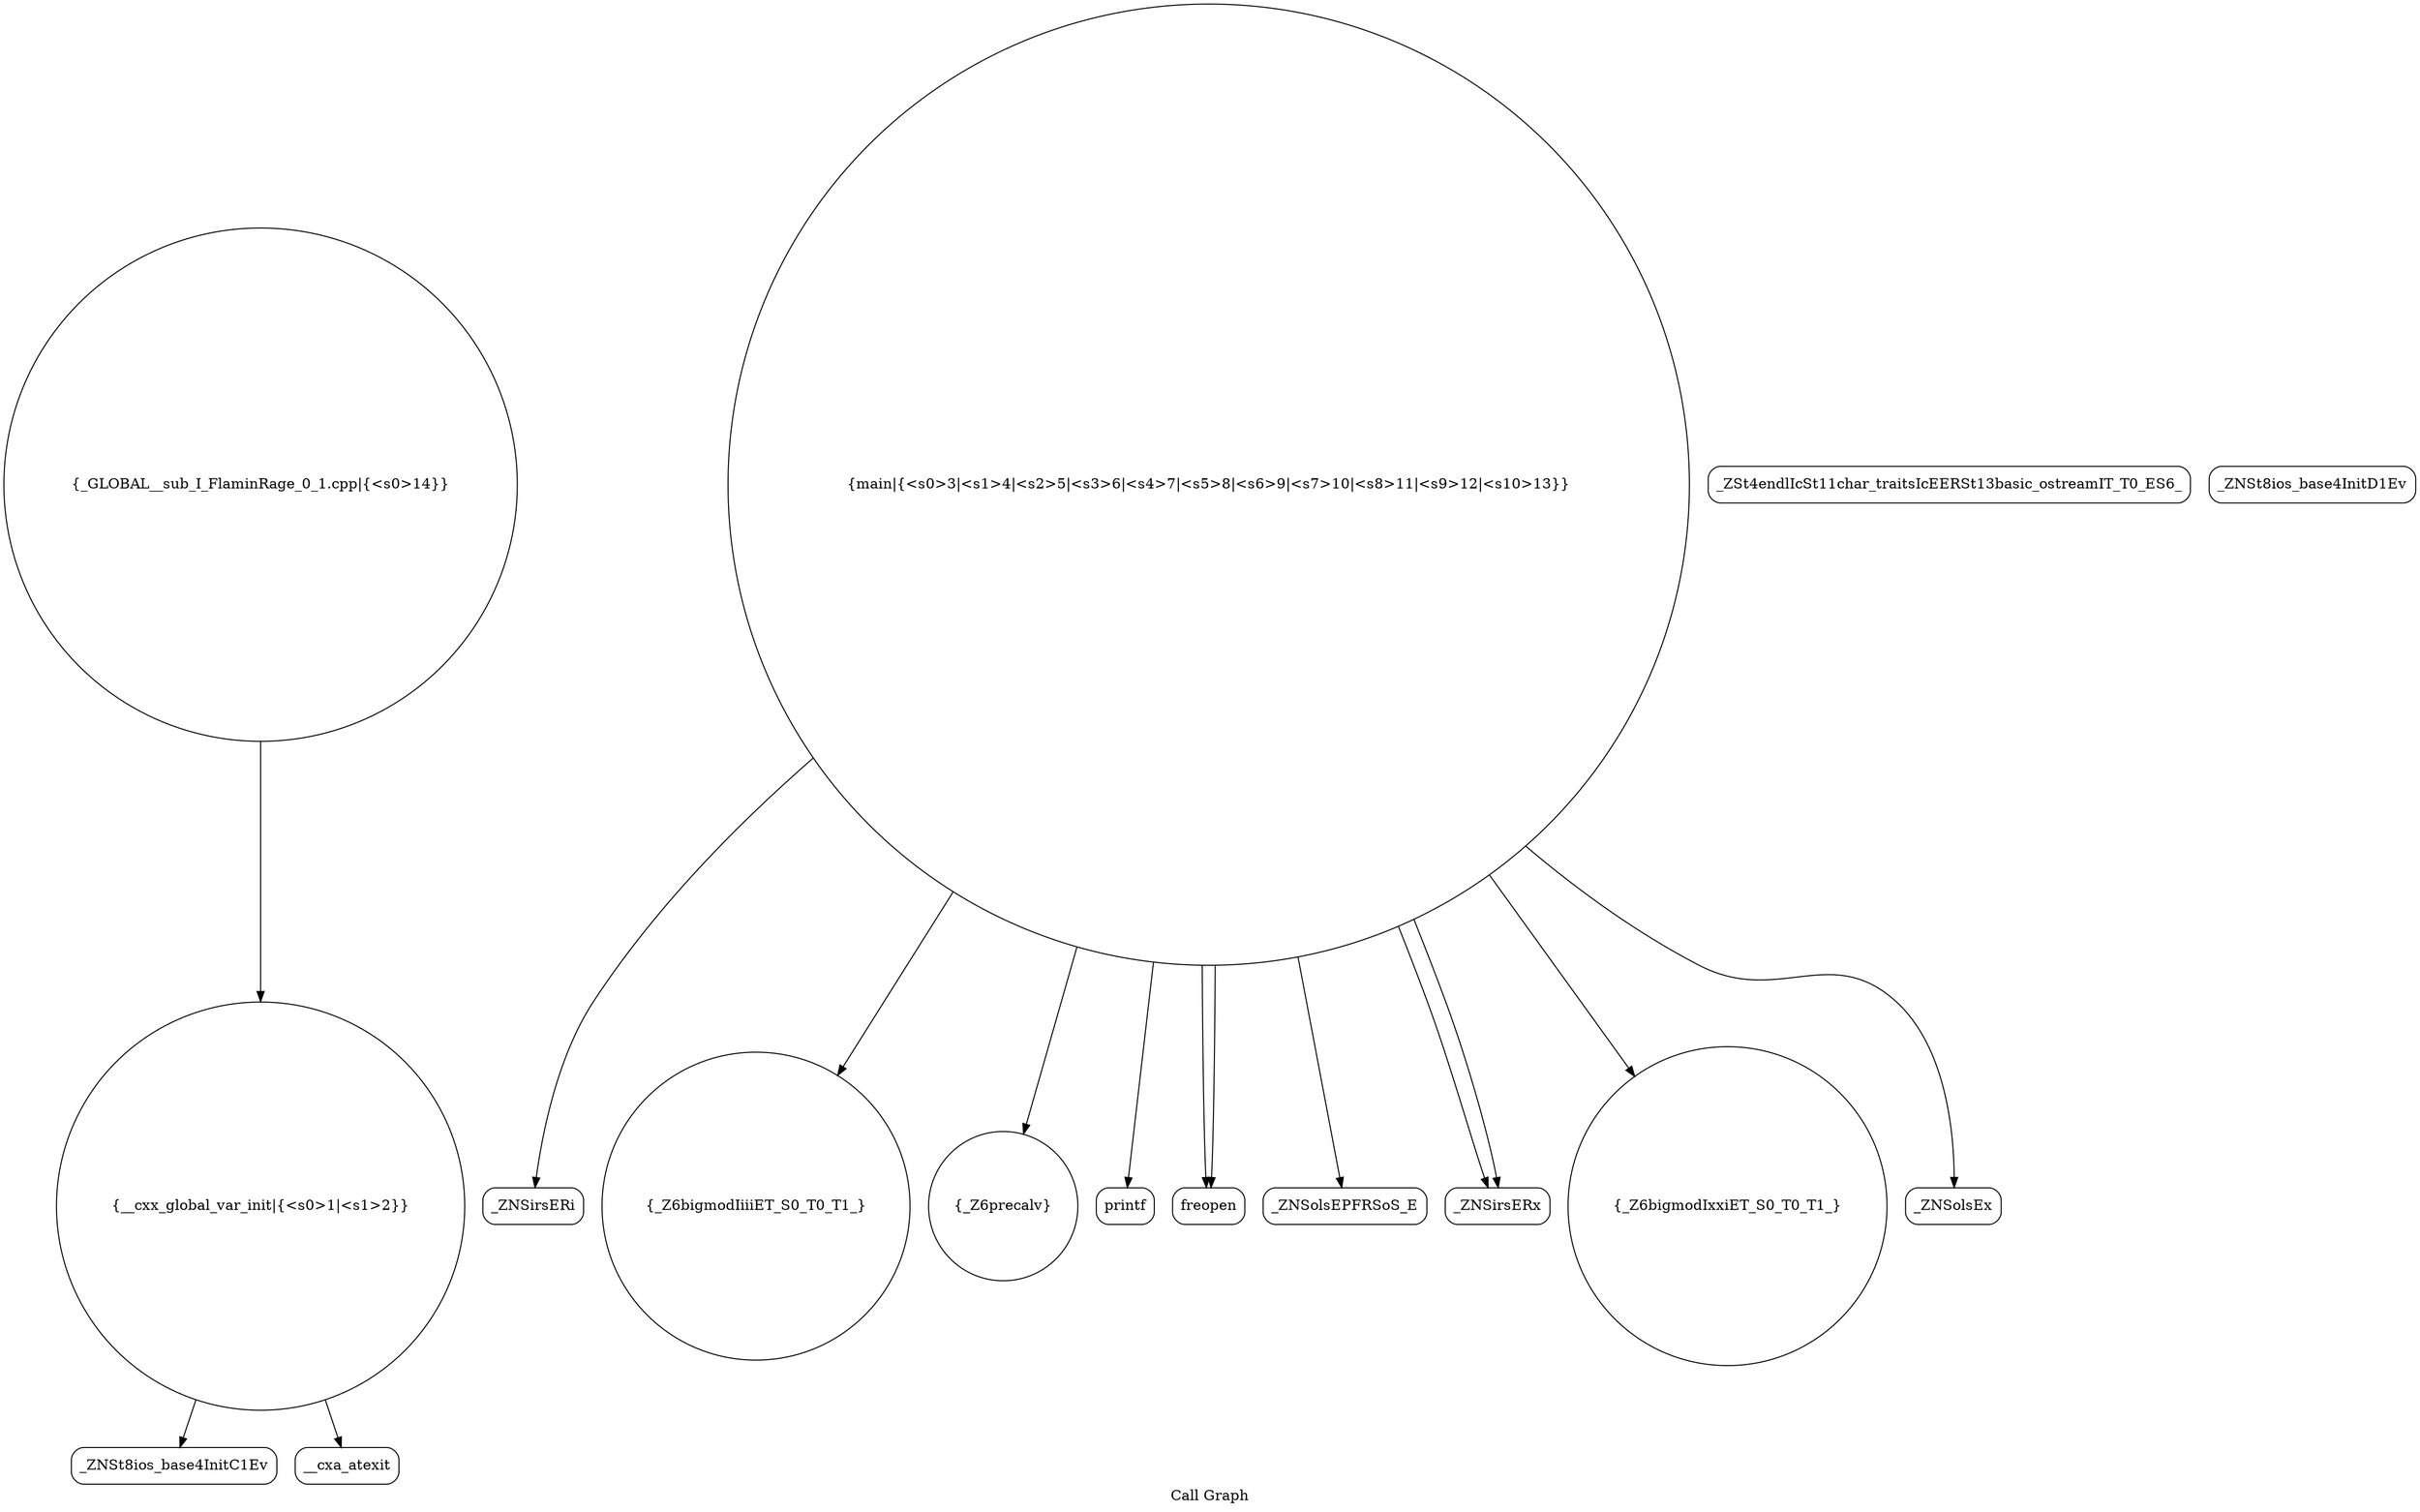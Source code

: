 digraph "Call Graph" {
	label="Call Graph";

	Node0x556363ef6160 [shape=record,shape=circle,label="{__cxx_global_var_init|{<s0>1|<s1>2}}"];
	Node0x556363ef6160:s0 -> Node0x556363ef65f0[color=black];
	Node0x556363ef6160:s1 -> Node0x556363ef66f0[color=black];
	Node0x556363ef68f0 [shape=record,shape=Mrecord,label="{_ZNSirsERi}"];
	Node0x556363ef6c70 [shape=record,shape=Mrecord,label="{_ZSt4endlIcSt11char_traitsIcEERSt13basic_ostreamIT_T0_ES6_}"];
	Node0x556363ef6670 [shape=record,shape=Mrecord,label="{_ZNSt8ios_base4InitD1Ev}"];
	Node0x556363ef69f0 [shape=record,shape=circle,label="{_Z6bigmodIiiiET_S0_T0_T1_}"];
	Node0x556363ef6770 [shape=record,shape=circle,label="{_Z6precalv}"];
	Node0x556363ef6af0 [shape=record,shape=Mrecord,label="{printf}"];
	Node0x556363ef6870 [shape=record,shape=Mrecord,label="{freopen}"];
	Node0x556363ef6bf0 [shape=record,shape=Mrecord,label="{_ZNSolsEPFRSoS_E}"];
	Node0x556363ef65f0 [shape=record,shape=Mrecord,label="{_ZNSt8ios_base4InitC1Ev}"];
	Node0x556363ef6970 [shape=record,shape=Mrecord,label="{_ZNSirsERx}"];
	Node0x556363ef6cf0 [shape=record,shape=circle,label="{_GLOBAL__sub_I_FlaminRage_0_1.cpp|{<s0>14}}"];
	Node0x556363ef6cf0:s0 -> Node0x556363ef6160[color=black];
	Node0x556363ef66f0 [shape=record,shape=Mrecord,label="{__cxa_atexit}"];
	Node0x556363ef6a70 [shape=record,shape=circle,label="{_Z6bigmodIxxiET_S0_T0_T1_}"];
	Node0x556363ef67f0 [shape=record,shape=circle,label="{main|{<s0>3|<s1>4|<s2>5|<s3>6|<s4>7|<s5>8|<s6>9|<s7>10|<s8>11|<s9>12|<s10>13}}"];
	Node0x556363ef67f0:s0 -> Node0x556363ef6870[color=black];
	Node0x556363ef67f0:s1 -> Node0x556363ef6870[color=black];
	Node0x556363ef67f0:s2 -> Node0x556363ef6770[color=black];
	Node0x556363ef67f0:s3 -> Node0x556363ef68f0[color=black];
	Node0x556363ef67f0:s4 -> Node0x556363ef6970[color=black];
	Node0x556363ef67f0:s5 -> Node0x556363ef6970[color=black];
	Node0x556363ef67f0:s6 -> Node0x556363ef69f0[color=black];
	Node0x556363ef67f0:s7 -> Node0x556363ef6a70[color=black];
	Node0x556363ef67f0:s8 -> Node0x556363ef6af0[color=black];
	Node0x556363ef67f0:s9 -> Node0x556363ef6b70[color=black];
	Node0x556363ef67f0:s10 -> Node0x556363ef6bf0[color=black];
	Node0x556363ef6b70 [shape=record,shape=Mrecord,label="{_ZNSolsEx}"];
}
